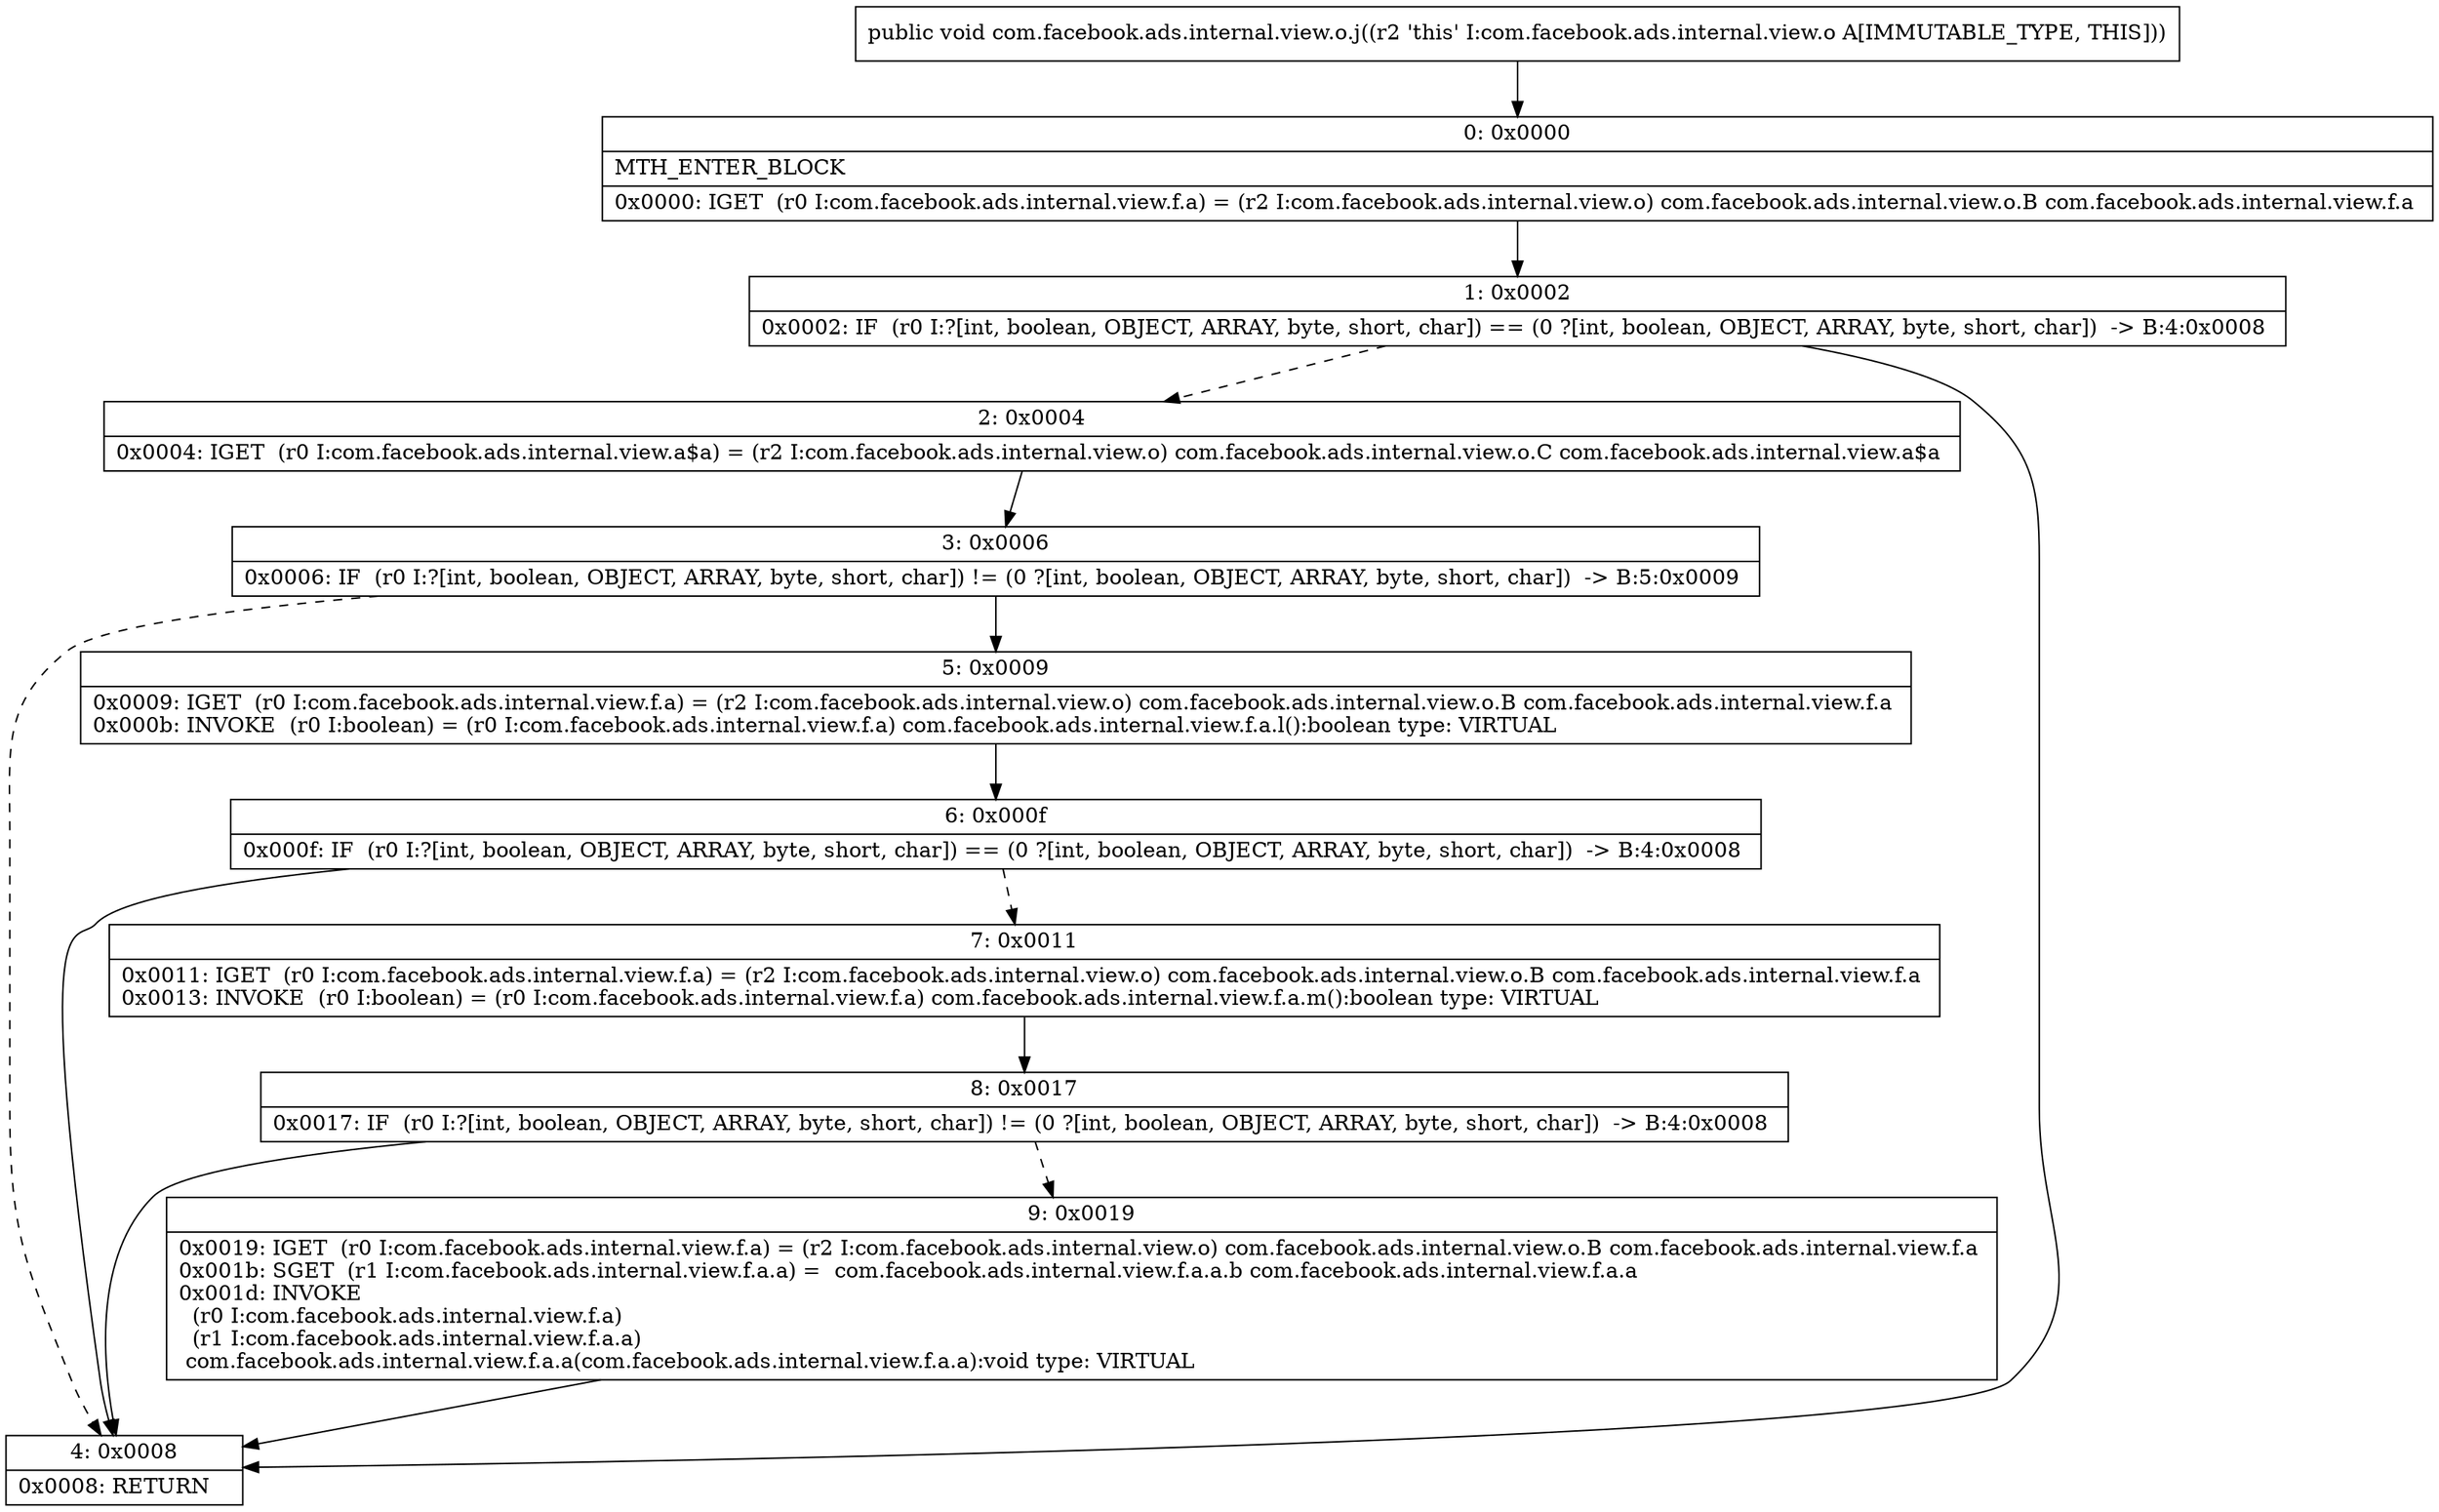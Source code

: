 digraph "CFG forcom.facebook.ads.internal.view.o.j()V" {
Node_0 [shape=record,label="{0\:\ 0x0000|MTH_ENTER_BLOCK\l|0x0000: IGET  (r0 I:com.facebook.ads.internal.view.f.a) = (r2 I:com.facebook.ads.internal.view.o) com.facebook.ads.internal.view.o.B com.facebook.ads.internal.view.f.a \l}"];
Node_1 [shape=record,label="{1\:\ 0x0002|0x0002: IF  (r0 I:?[int, boolean, OBJECT, ARRAY, byte, short, char]) == (0 ?[int, boolean, OBJECT, ARRAY, byte, short, char])  \-\> B:4:0x0008 \l}"];
Node_2 [shape=record,label="{2\:\ 0x0004|0x0004: IGET  (r0 I:com.facebook.ads.internal.view.a$a) = (r2 I:com.facebook.ads.internal.view.o) com.facebook.ads.internal.view.o.C com.facebook.ads.internal.view.a$a \l}"];
Node_3 [shape=record,label="{3\:\ 0x0006|0x0006: IF  (r0 I:?[int, boolean, OBJECT, ARRAY, byte, short, char]) != (0 ?[int, boolean, OBJECT, ARRAY, byte, short, char])  \-\> B:5:0x0009 \l}"];
Node_4 [shape=record,label="{4\:\ 0x0008|0x0008: RETURN   \l}"];
Node_5 [shape=record,label="{5\:\ 0x0009|0x0009: IGET  (r0 I:com.facebook.ads.internal.view.f.a) = (r2 I:com.facebook.ads.internal.view.o) com.facebook.ads.internal.view.o.B com.facebook.ads.internal.view.f.a \l0x000b: INVOKE  (r0 I:boolean) = (r0 I:com.facebook.ads.internal.view.f.a) com.facebook.ads.internal.view.f.a.l():boolean type: VIRTUAL \l}"];
Node_6 [shape=record,label="{6\:\ 0x000f|0x000f: IF  (r0 I:?[int, boolean, OBJECT, ARRAY, byte, short, char]) == (0 ?[int, boolean, OBJECT, ARRAY, byte, short, char])  \-\> B:4:0x0008 \l}"];
Node_7 [shape=record,label="{7\:\ 0x0011|0x0011: IGET  (r0 I:com.facebook.ads.internal.view.f.a) = (r2 I:com.facebook.ads.internal.view.o) com.facebook.ads.internal.view.o.B com.facebook.ads.internal.view.f.a \l0x0013: INVOKE  (r0 I:boolean) = (r0 I:com.facebook.ads.internal.view.f.a) com.facebook.ads.internal.view.f.a.m():boolean type: VIRTUAL \l}"];
Node_8 [shape=record,label="{8\:\ 0x0017|0x0017: IF  (r0 I:?[int, boolean, OBJECT, ARRAY, byte, short, char]) != (0 ?[int, boolean, OBJECT, ARRAY, byte, short, char])  \-\> B:4:0x0008 \l}"];
Node_9 [shape=record,label="{9\:\ 0x0019|0x0019: IGET  (r0 I:com.facebook.ads.internal.view.f.a) = (r2 I:com.facebook.ads.internal.view.o) com.facebook.ads.internal.view.o.B com.facebook.ads.internal.view.f.a \l0x001b: SGET  (r1 I:com.facebook.ads.internal.view.f.a.a) =  com.facebook.ads.internal.view.f.a.a.b com.facebook.ads.internal.view.f.a.a \l0x001d: INVOKE  \l  (r0 I:com.facebook.ads.internal.view.f.a)\l  (r1 I:com.facebook.ads.internal.view.f.a.a)\l com.facebook.ads.internal.view.f.a.a(com.facebook.ads.internal.view.f.a.a):void type: VIRTUAL \l}"];
MethodNode[shape=record,label="{public void com.facebook.ads.internal.view.o.j((r2 'this' I:com.facebook.ads.internal.view.o A[IMMUTABLE_TYPE, THIS])) }"];
MethodNode -> Node_0;
Node_0 -> Node_1;
Node_1 -> Node_2[style=dashed];
Node_1 -> Node_4;
Node_2 -> Node_3;
Node_3 -> Node_4[style=dashed];
Node_3 -> Node_5;
Node_5 -> Node_6;
Node_6 -> Node_4;
Node_6 -> Node_7[style=dashed];
Node_7 -> Node_8;
Node_8 -> Node_4;
Node_8 -> Node_9[style=dashed];
Node_9 -> Node_4;
}

